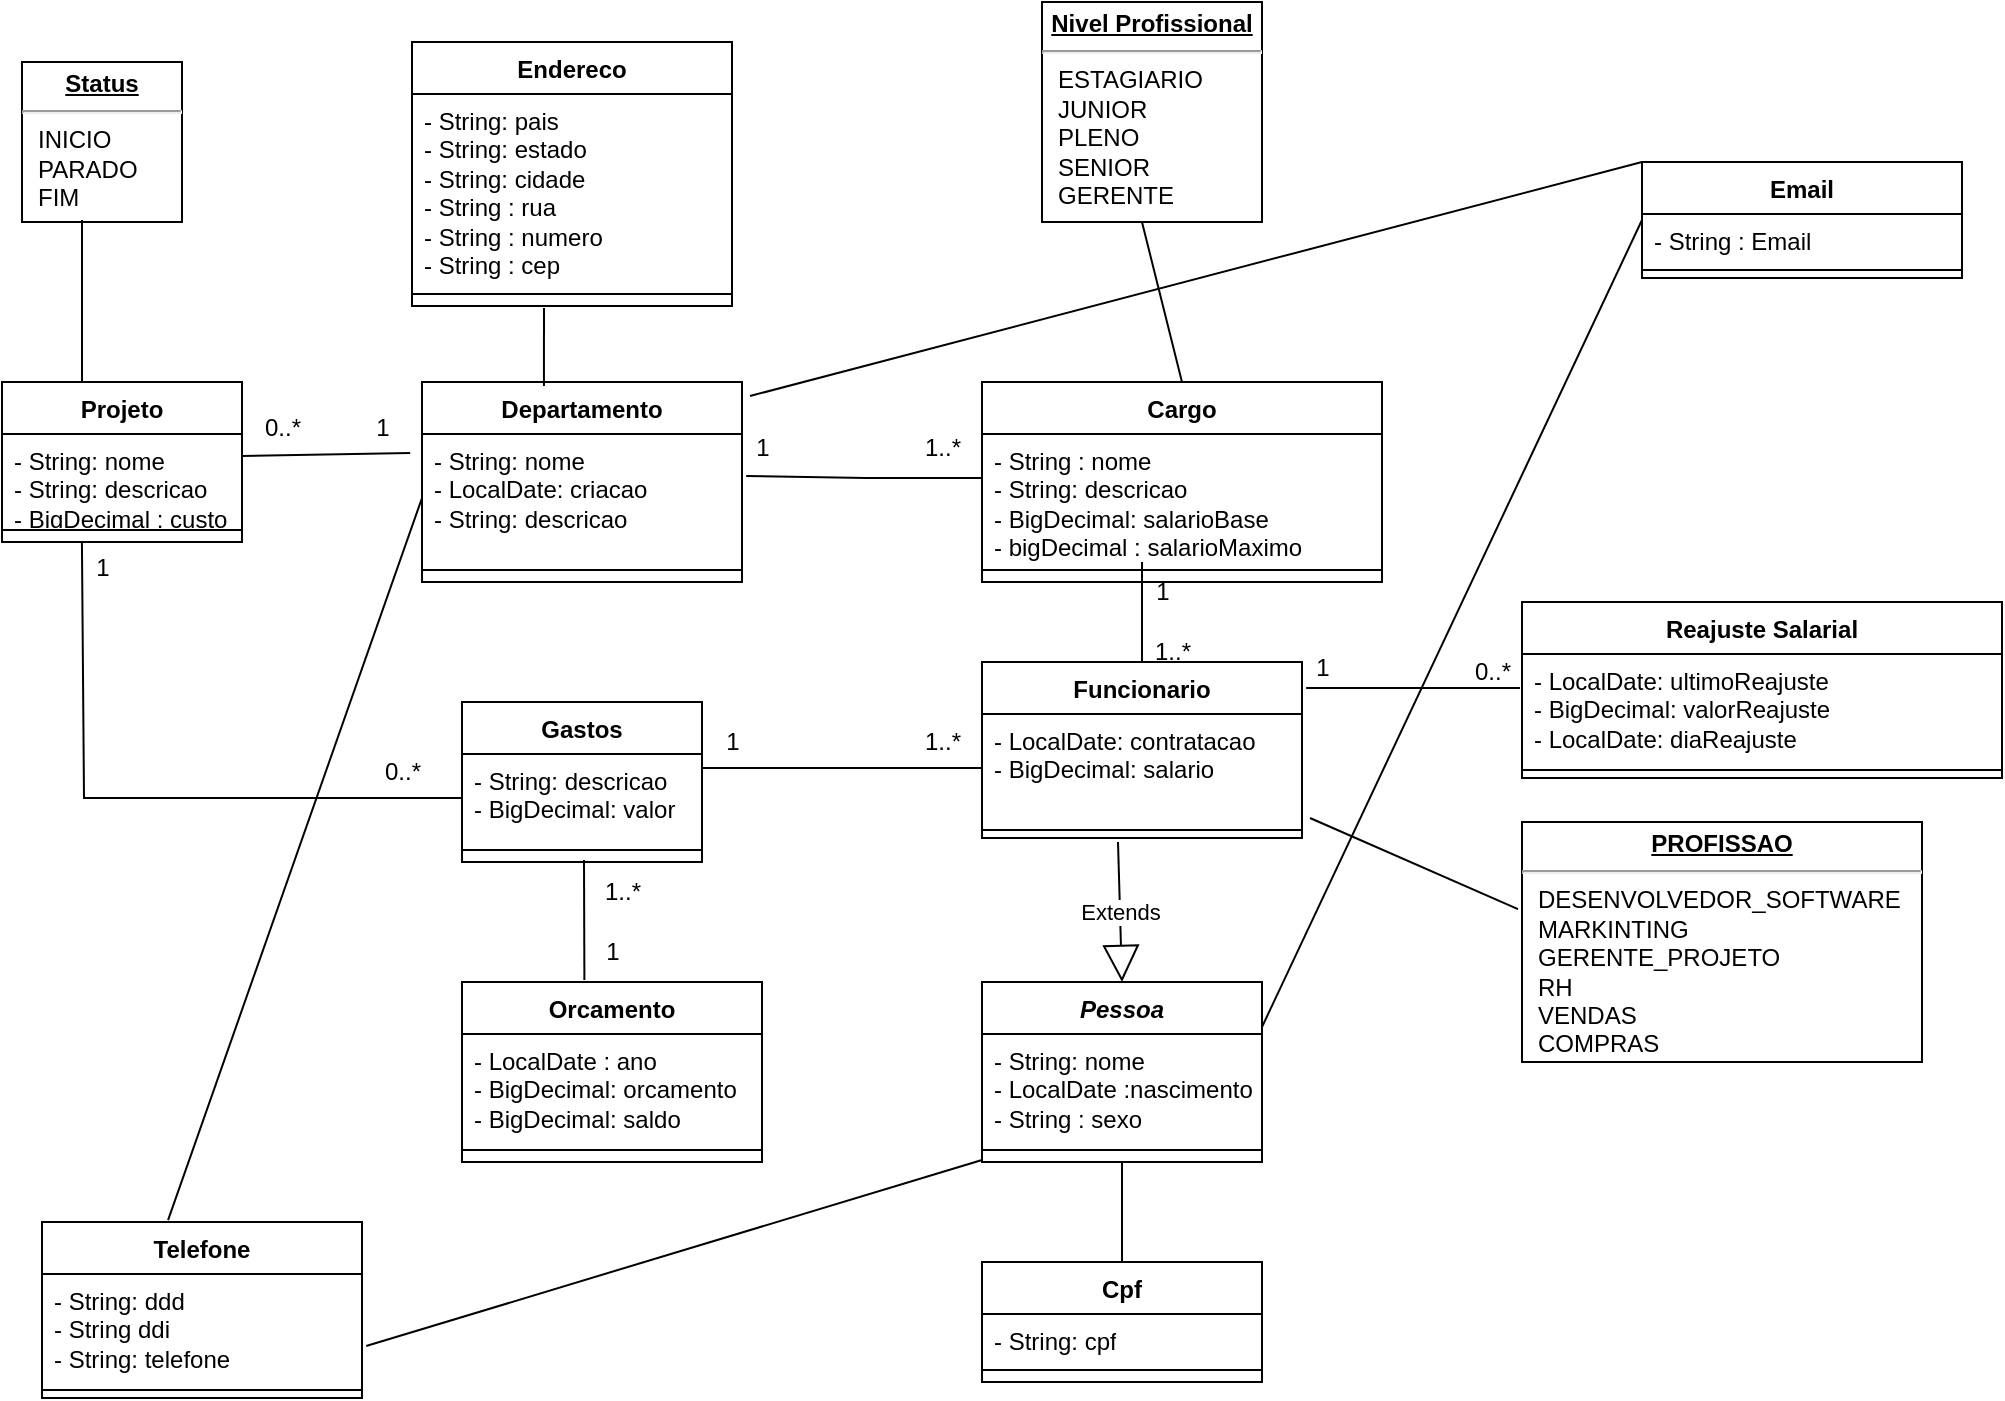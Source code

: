 <mxfile version="21.7.2" type="device">
  <diagram id="C5RBs43oDa-KdzZeNtuy" name="Page-1">
    <mxGraphModel dx="2159" dy="1649" grid="1" gridSize="10" guides="1" tooltips="1" connect="1" arrows="1" fold="1" page="1" pageScale="1" pageWidth="827" pageHeight="1169" math="0" shadow="0">
      <root>
        <mxCell id="WIyWlLk6GJQsqaUBKTNV-0" />
        <mxCell id="WIyWlLk6GJQsqaUBKTNV-1" parent="WIyWlLk6GJQsqaUBKTNV-0" />
        <mxCell id="eHexfXP3H9wMpKs3qsU0-0" value="Departamento&lt;br&gt;" style="swimlane;fontStyle=1;align=center;verticalAlign=top;childLayout=stackLayout;horizontal=1;startSize=26;horizontalStack=0;resizeParent=1;resizeParentMax=0;resizeLast=0;collapsible=1;marginBottom=0;whiteSpace=wrap;html=1;" parent="WIyWlLk6GJQsqaUBKTNV-1" vertex="1">
          <mxGeometry x="-540" y="-40" width="160" height="100" as="geometry" />
        </mxCell>
        <mxCell id="eHexfXP3H9wMpKs3qsU0-1" value="- String: nome&lt;br&gt;- LocalDate: criacao&lt;br&gt;- String: descricao" style="text;strokeColor=none;fillColor=none;align=left;verticalAlign=top;spacingLeft=4;spacingRight=4;overflow=hidden;rotatable=0;points=[[0,0.5],[1,0.5]];portConstraint=eastwest;whiteSpace=wrap;html=1;" parent="eHexfXP3H9wMpKs3qsU0-0" vertex="1">
          <mxGeometry y="26" width="160" height="64" as="geometry" />
        </mxCell>
        <mxCell id="eHexfXP3H9wMpKs3qsU0-2" value="" style="line;strokeWidth=1;fillColor=none;align=left;verticalAlign=middle;spacingTop=-1;spacingLeft=3;spacingRight=3;rotatable=0;labelPosition=right;points=[];portConstraint=eastwest;strokeColor=inherit;" parent="eHexfXP3H9wMpKs3qsU0-0" vertex="1">
          <mxGeometry y="90" width="160" height="8" as="geometry" />
        </mxCell>
        <mxCell id="eHexfXP3H9wMpKs3qsU0-3" value="+ method(type): type" style="text;strokeColor=none;fillColor=none;align=left;verticalAlign=top;spacingLeft=4;spacingRight=4;overflow=hidden;rotatable=0;points=[[0,0.5],[1,0.5]];portConstraint=eastwest;whiteSpace=wrap;html=1;" parent="eHexfXP3H9wMpKs3qsU0-0" vertex="1">
          <mxGeometry y="98" width="160" height="2" as="geometry" />
        </mxCell>
        <mxCell id="eHexfXP3H9wMpKs3qsU0-4" value="Endereco&lt;br&gt;" style="swimlane;fontStyle=1;align=center;verticalAlign=top;childLayout=stackLayout;horizontal=1;startSize=26;horizontalStack=0;resizeParent=1;resizeParentMax=0;resizeLast=0;collapsible=1;marginBottom=0;whiteSpace=wrap;html=1;" parent="WIyWlLk6GJQsqaUBKTNV-1" vertex="1">
          <mxGeometry x="-545" y="-210" width="160" height="132" as="geometry" />
        </mxCell>
        <mxCell id="eHexfXP3H9wMpKs3qsU0-5" value="- String: pais&lt;br&gt;- String: estado&lt;br&gt;- String: cidade&lt;br&gt;- String : rua&lt;br&gt;- String : numero&lt;br&gt;- String : cep" style="text;strokeColor=none;fillColor=none;align=left;verticalAlign=top;spacingLeft=4;spacingRight=4;overflow=hidden;rotatable=0;points=[[0,0.5],[1,0.5]];portConstraint=eastwest;whiteSpace=wrap;html=1;" parent="eHexfXP3H9wMpKs3qsU0-4" vertex="1">
          <mxGeometry y="26" width="160" height="96" as="geometry" />
        </mxCell>
        <mxCell id="eHexfXP3H9wMpKs3qsU0-6" value="" style="line;strokeWidth=1;fillColor=none;align=left;verticalAlign=middle;spacingTop=-1;spacingLeft=3;spacingRight=3;rotatable=0;labelPosition=right;points=[];portConstraint=eastwest;strokeColor=inherit;" parent="eHexfXP3H9wMpKs3qsU0-4" vertex="1">
          <mxGeometry y="122" width="160" height="8" as="geometry" />
        </mxCell>
        <mxCell id="eHexfXP3H9wMpKs3qsU0-7" value="+ method(type): type" style="text;strokeColor=none;fillColor=none;align=left;verticalAlign=top;spacingLeft=4;spacingRight=4;overflow=hidden;rotatable=0;points=[[0,0.5],[1,0.5]];portConstraint=eastwest;whiteSpace=wrap;html=1;" parent="eHexfXP3H9wMpKs3qsU0-4" vertex="1">
          <mxGeometry y="130" width="160" height="2" as="geometry" />
        </mxCell>
        <mxCell id="eHexfXP3H9wMpKs3qsU0-8" value="Orcamento&lt;br&gt;" style="swimlane;fontStyle=1;align=center;verticalAlign=top;childLayout=stackLayout;horizontal=1;startSize=26;horizontalStack=0;resizeParent=1;resizeParentMax=0;resizeLast=0;collapsible=1;marginBottom=0;whiteSpace=wrap;html=1;" parent="WIyWlLk6GJQsqaUBKTNV-1" vertex="1">
          <mxGeometry x="-520" y="260" width="150" height="90" as="geometry" />
        </mxCell>
        <mxCell id="eHexfXP3H9wMpKs3qsU0-9" value="- LocalDate : ano&lt;br&gt;- BigDecimal: orcamento&lt;br&gt;- BigDecimal: saldo" style="text;strokeColor=none;fillColor=none;align=left;verticalAlign=top;spacingLeft=4;spacingRight=4;overflow=hidden;rotatable=0;points=[[0,0.5],[1,0.5]];portConstraint=eastwest;whiteSpace=wrap;html=1;" parent="eHexfXP3H9wMpKs3qsU0-8" vertex="1">
          <mxGeometry y="26" width="150" height="54" as="geometry" />
        </mxCell>
        <mxCell id="eHexfXP3H9wMpKs3qsU0-10" value="" style="line;strokeWidth=1;fillColor=none;align=left;verticalAlign=middle;spacingTop=-1;spacingLeft=3;spacingRight=3;rotatable=0;labelPosition=right;points=[];portConstraint=eastwest;strokeColor=inherit;" parent="eHexfXP3H9wMpKs3qsU0-8" vertex="1">
          <mxGeometry y="80" width="150" height="8" as="geometry" />
        </mxCell>
        <mxCell id="eHexfXP3H9wMpKs3qsU0-11" value="+ method(type): type" style="text;strokeColor=none;fillColor=none;align=left;verticalAlign=top;spacingLeft=4;spacingRight=4;overflow=hidden;rotatable=0;points=[[0,0.5],[1,0.5]];portConstraint=eastwest;whiteSpace=wrap;html=1;" parent="eHexfXP3H9wMpKs3qsU0-8" vertex="1">
          <mxGeometry y="88" width="150" height="2" as="geometry" />
        </mxCell>
        <mxCell id="eHexfXP3H9wMpKs3qsU0-12" value="Gastos" style="swimlane;fontStyle=1;align=center;verticalAlign=top;childLayout=stackLayout;horizontal=1;startSize=26;horizontalStack=0;resizeParent=1;resizeParentMax=0;resizeLast=0;collapsible=1;marginBottom=0;whiteSpace=wrap;html=1;" parent="WIyWlLk6GJQsqaUBKTNV-1" vertex="1">
          <mxGeometry x="-520" y="120" width="120" height="80" as="geometry" />
        </mxCell>
        <mxCell id="eHexfXP3H9wMpKs3qsU0-13" value="- String: descricao&lt;br&gt;- BigDecimal: valor" style="text;strokeColor=none;fillColor=none;align=left;verticalAlign=top;spacingLeft=4;spacingRight=4;overflow=hidden;rotatable=0;points=[[0,0.5],[1,0.5]];portConstraint=eastwest;whiteSpace=wrap;html=1;" parent="eHexfXP3H9wMpKs3qsU0-12" vertex="1">
          <mxGeometry y="26" width="120" height="44" as="geometry" />
        </mxCell>
        <mxCell id="eHexfXP3H9wMpKs3qsU0-14" value="" style="line;strokeWidth=1;fillColor=none;align=left;verticalAlign=middle;spacingTop=-1;spacingLeft=3;spacingRight=3;rotatable=0;labelPosition=right;points=[];portConstraint=eastwest;strokeColor=inherit;" parent="eHexfXP3H9wMpKs3qsU0-12" vertex="1">
          <mxGeometry y="70" width="120" height="8" as="geometry" />
        </mxCell>
        <mxCell id="eHexfXP3H9wMpKs3qsU0-15" value="+ method(type): type" style="text;strokeColor=none;fillColor=none;align=left;verticalAlign=top;spacingLeft=4;spacingRight=4;overflow=hidden;rotatable=0;points=[[0,0.5],[1,0.5]];portConstraint=eastwest;whiteSpace=wrap;html=1;" parent="eHexfXP3H9wMpKs3qsU0-12" vertex="1">
          <mxGeometry y="78" width="120" height="2" as="geometry" />
        </mxCell>
        <mxCell id="eHexfXP3H9wMpKs3qsU0-16" value="Projeto" style="swimlane;fontStyle=1;align=center;verticalAlign=top;childLayout=stackLayout;horizontal=1;startSize=26;horizontalStack=0;resizeParent=1;resizeParentMax=0;resizeLast=0;collapsible=1;marginBottom=0;whiteSpace=wrap;html=1;" parent="WIyWlLk6GJQsqaUBKTNV-1" vertex="1">
          <mxGeometry x="-750" y="-40" width="120" height="80" as="geometry" />
        </mxCell>
        <mxCell id="eHexfXP3H9wMpKs3qsU0-17" value="- String: nome&lt;br&gt;- String: descricao&lt;br&gt;- BigDecimal : custo" style="text;strokeColor=none;fillColor=none;align=left;verticalAlign=top;spacingLeft=4;spacingRight=4;overflow=hidden;rotatable=0;points=[[0,0.5],[1,0.5]];portConstraint=eastwest;whiteSpace=wrap;html=1;" parent="eHexfXP3H9wMpKs3qsU0-16" vertex="1">
          <mxGeometry y="26" width="120" height="44" as="geometry" />
        </mxCell>
        <mxCell id="eHexfXP3H9wMpKs3qsU0-18" value="" style="line;strokeWidth=1;fillColor=none;align=left;verticalAlign=middle;spacingTop=-1;spacingLeft=3;spacingRight=3;rotatable=0;labelPosition=right;points=[];portConstraint=eastwest;strokeColor=inherit;" parent="eHexfXP3H9wMpKs3qsU0-16" vertex="1">
          <mxGeometry y="70" width="120" height="8" as="geometry" />
        </mxCell>
        <mxCell id="eHexfXP3H9wMpKs3qsU0-19" value="+ method(type): type" style="text;strokeColor=none;fillColor=none;align=left;verticalAlign=top;spacingLeft=4;spacingRight=4;overflow=hidden;rotatable=0;points=[[0,0.5],[1,0.5]];portConstraint=eastwest;whiteSpace=wrap;html=1;" parent="eHexfXP3H9wMpKs3qsU0-16" vertex="1">
          <mxGeometry y="78" width="120" height="2" as="geometry" />
        </mxCell>
        <mxCell id="eHexfXP3H9wMpKs3qsU0-20" value="&lt;p style=&quot;margin:0px;margin-top:4px;text-align:center;text-decoration:underline;&quot;&gt;&lt;b&gt;Status&lt;/b&gt;&lt;/p&gt;&lt;hr&gt;&lt;p style=&quot;margin:0px;margin-left:8px;&quot;&gt;INICIO&lt;/p&gt;&lt;p style=&quot;margin:0px;margin-left:8px;&quot;&gt;PARADO&lt;/p&gt;&lt;p style=&quot;margin:0px;margin-left:8px;&quot;&gt;FIM&lt;br&gt;&lt;br&gt;&lt;/p&gt;" style="verticalAlign=top;align=left;overflow=fill;fontSize=12;fontFamily=Helvetica;html=1;whiteSpace=wrap;" parent="WIyWlLk6GJQsqaUBKTNV-1" vertex="1">
          <mxGeometry x="-740" y="-200" width="80" height="80" as="geometry" />
        </mxCell>
        <mxCell id="eHexfXP3H9wMpKs3qsU0-21" value="&lt;i&gt;Pessoa&lt;/i&gt;" style="swimlane;fontStyle=1;align=center;verticalAlign=top;childLayout=stackLayout;horizontal=1;startSize=26;horizontalStack=0;resizeParent=1;resizeParentMax=0;resizeLast=0;collapsible=1;marginBottom=0;whiteSpace=wrap;html=1;" parent="WIyWlLk6GJQsqaUBKTNV-1" vertex="1">
          <mxGeometry x="-260" y="260" width="140" height="90" as="geometry" />
        </mxCell>
        <mxCell id="eHexfXP3H9wMpKs3qsU0-22" value="- String: nome&lt;br&gt;- LocalDate :nascimento&lt;br&gt;- String : sexo" style="text;strokeColor=none;fillColor=none;align=left;verticalAlign=top;spacingLeft=4;spacingRight=4;overflow=hidden;rotatable=0;points=[[0,0.5],[1,0.5]];portConstraint=eastwest;whiteSpace=wrap;html=1;" parent="eHexfXP3H9wMpKs3qsU0-21" vertex="1">
          <mxGeometry y="26" width="140" height="54" as="geometry" />
        </mxCell>
        <mxCell id="eHexfXP3H9wMpKs3qsU0-23" value="" style="line;strokeWidth=1;fillColor=none;align=left;verticalAlign=middle;spacingTop=-1;spacingLeft=3;spacingRight=3;rotatable=0;labelPosition=right;points=[];portConstraint=eastwest;strokeColor=inherit;" parent="eHexfXP3H9wMpKs3qsU0-21" vertex="1">
          <mxGeometry y="80" width="140" height="8" as="geometry" />
        </mxCell>
        <mxCell id="eHexfXP3H9wMpKs3qsU0-24" value="+ method(type): type" style="text;strokeColor=none;fillColor=none;align=left;verticalAlign=top;spacingLeft=4;spacingRight=4;overflow=hidden;rotatable=0;points=[[0,0.5],[1,0.5]];portConstraint=eastwest;whiteSpace=wrap;html=1;" parent="eHexfXP3H9wMpKs3qsU0-21" vertex="1">
          <mxGeometry y="88" width="140" height="2" as="geometry" />
        </mxCell>
        <mxCell id="eHexfXP3H9wMpKs3qsU0-25" value="Funcionario&lt;br&gt;" style="swimlane;fontStyle=1;align=center;verticalAlign=top;childLayout=stackLayout;horizontal=1;startSize=26;horizontalStack=0;resizeParent=1;resizeParentMax=0;resizeLast=0;collapsible=1;marginBottom=0;whiteSpace=wrap;html=1;" parent="WIyWlLk6GJQsqaUBKTNV-1" vertex="1">
          <mxGeometry x="-260" y="100" width="160" height="88" as="geometry" />
        </mxCell>
        <mxCell id="eHexfXP3H9wMpKs3qsU0-26" value="- LocalDate: contratacao&lt;br&gt;- BigDecimal: salario&lt;br&gt;" style="text;strokeColor=none;fillColor=none;align=left;verticalAlign=top;spacingLeft=4;spacingRight=4;overflow=hidden;rotatable=0;points=[[0,0.5],[1,0.5]];portConstraint=eastwest;whiteSpace=wrap;html=1;" parent="eHexfXP3H9wMpKs3qsU0-25" vertex="1">
          <mxGeometry y="26" width="160" height="54" as="geometry" />
        </mxCell>
        <mxCell id="eHexfXP3H9wMpKs3qsU0-27" value="" style="line;strokeWidth=1;fillColor=none;align=left;verticalAlign=middle;spacingTop=-1;spacingLeft=3;spacingRight=3;rotatable=0;labelPosition=right;points=[];portConstraint=eastwest;strokeColor=inherit;" parent="eHexfXP3H9wMpKs3qsU0-25" vertex="1">
          <mxGeometry y="80" width="160" height="8" as="geometry" />
        </mxCell>
        <mxCell id="eHexfXP3H9wMpKs3qsU0-29" value="Cargo" style="swimlane;fontStyle=1;align=center;verticalAlign=top;childLayout=stackLayout;horizontal=1;startSize=26;horizontalStack=0;resizeParent=1;resizeParentMax=0;resizeLast=0;collapsible=1;marginBottom=0;whiteSpace=wrap;html=1;" parent="WIyWlLk6GJQsqaUBKTNV-1" vertex="1">
          <mxGeometry x="-260" y="-40" width="200" height="100" as="geometry" />
        </mxCell>
        <mxCell id="eHexfXP3H9wMpKs3qsU0-30" value="- String : nome&lt;br&gt;- String: descricao&lt;br&gt;- BigDecimal: salarioBase&lt;br&gt;- bigDecimal : salarioMaximo" style="text;strokeColor=none;fillColor=none;align=left;verticalAlign=top;spacingLeft=4;spacingRight=4;overflow=hidden;rotatable=0;points=[[0,0.5],[1,0.5]];portConstraint=eastwest;whiteSpace=wrap;html=1;" parent="eHexfXP3H9wMpKs3qsU0-29" vertex="1">
          <mxGeometry y="26" width="200" height="64" as="geometry" />
        </mxCell>
        <mxCell id="eHexfXP3H9wMpKs3qsU0-31" value="" style="line;strokeWidth=1;fillColor=none;align=left;verticalAlign=middle;spacingTop=-1;spacingLeft=3;spacingRight=3;rotatable=0;labelPosition=right;points=[];portConstraint=eastwest;strokeColor=inherit;" parent="eHexfXP3H9wMpKs3qsU0-29" vertex="1">
          <mxGeometry y="90" width="200" height="8" as="geometry" />
        </mxCell>
        <mxCell id="eHexfXP3H9wMpKs3qsU0-32" value="+ method(type): type" style="text;strokeColor=none;fillColor=none;align=left;verticalAlign=top;spacingLeft=4;spacingRight=4;overflow=hidden;rotatable=0;points=[[0,0.5],[1,0.5]];portConstraint=eastwest;whiteSpace=wrap;html=1;" parent="eHexfXP3H9wMpKs3qsU0-29" vertex="1">
          <mxGeometry y="98" width="200" height="2" as="geometry" />
        </mxCell>
        <mxCell id="eHexfXP3H9wMpKs3qsU0-33" value="&lt;p style=&quot;margin:0px;margin-top:4px;text-align:center;text-decoration:underline;&quot;&gt;&lt;b&gt;PROFISSAO&lt;/b&gt;&lt;/p&gt;&lt;hr&gt;&lt;p style=&quot;margin:0px;margin-left:8px;&quot;&gt;DESENVOLVEDOR_SOFTWARE&lt;/p&gt;&lt;p style=&quot;margin:0px;margin-left:8px;&quot;&gt;MARKINTING&lt;/p&gt;&lt;p style=&quot;margin:0px;margin-left:8px;&quot;&gt;GERENTE_PROJETO&lt;/p&gt;&lt;p style=&quot;margin:0px;margin-left:8px;&quot;&gt;RH&lt;/p&gt;&lt;p style=&quot;margin:0px;margin-left:8px;&quot;&gt;VENDAS&lt;/p&gt;&lt;p style=&quot;margin:0px;margin-left:8px;&quot;&gt;COMPRAS&lt;/p&gt;&lt;p style=&quot;margin:0px;margin-left:8px;&quot;&gt;&lt;br&gt;&lt;/p&gt;" style="verticalAlign=top;align=left;overflow=fill;fontSize=12;fontFamily=Helvetica;html=1;whiteSpace=wrap;" parent="WIyWlLk6GJQsqaUBKTNV-1" vertex="1">
          <mxGeometry x="10" y="180" width="200" height="120" as="geometry" />
        </mxCell>
        <mxCell id="eHexfXP3H9wMpKs3qsU0-37" value="Extends" style="endArrow=block;endSize=16;endFill=0;html=1;rounded=0;entryX=0.5;entryY=0;entryDx=0;entryDy=0;" parent="WIyWlLk6GJQsqaUBKTNV-1" target="eHexfXP3H9wMpKs3qsU0-21" edge="1">
          <mxGeometry width="160" relative="1" as="geometry">
            <mxPoint x="-192" y="190" as="sourcePoint" />
            <mxPoint x="-300" y="140" as="targetPoint" />
          </mxGeometry>
        </mxCell>
        <mxCell id="eHexfXP3H9wMpKs3qsU0-46" value="" style="endArrow=none;html=1;edgeStyle=orthogonalEdgeStyle;rounded=0;exitX=0.381;exitY=0.02;exitDx=0;exitDy=0;exitPerimeter=0;" parent="WIyWlLk6GJQsqaUBKTNV-1" edge="1" source="eHexfXP3H9wMpKs3qsU0-0">
          <mxGeometry relative="1" as="geometry">
            <mxPoint x="-461" y="-40" as="sourcePoint" />
            <mxPoint x="-479" y="-77" as="targetPoint" />
            <Array as="points">
              <mxPoint x="-479" y="-77" />
            </Array>
          </mxGeometry>
        </mxCell>
        <mxCell id="eHexfXP3H9wMpKs3qsU0-54" value="" style="endArrow=none;html=1;edgeStyle=orthogonalEdgeStyle;rounded=0;entryX=0;entryY=0.278;entryDx=0;entryDy=0;entryPerimeter=0;exitX=1.013;exitY=0.257;exitDx=0;exitDy=0;exitPerimeter=0;" parent="WIyWlLk6GJQsqaUBKTNV-1" edge="1">
          <mxGeometry relative="1" as="geometry">
            <mxPoint x="-377.92" y="7.008" as="sourcePoint" />
            <mxPoint x="-260" y="3.002" as="targetPoint" />
            <Array as="points">
              <mxPoint x="-318" y="8" />
              <mxPoint x="-259" y="8" />
            </Array>
          </mxGeometry>
        </mxCell>
        <mxCell id="eHexfXP3H9wMpKs3qsU0-57" value="1..*" style="text;html=1;align=center;verticalAlign=middle;resizable=0;points=[];autosize=1;strokeColor=none;fillColor=none;" parent="WIyWlLk6GJQsqaUBKTNV-1" vertex="1">
          <mxGeometry x="-300" y="-22" width="40" height="30" as="geometry" />
        </mxCell>
        <mxCell id="eHexfXP3H9wMpKs3qsU0-58" value="1" style="text;html=1;align=center;verticalAlign=middle;resizable=0;points=[];autosize=1;strokeColor=none;fillColor=none;" parent="WIyWlLk6GJQsqaUBKTNV-1" vertex="1">
          <mxGeometry x="-385" y="-22" width="30" height="30" as="geometry" />
        </mxCell>
        <mxCell id="eHexfXP3H9wMpKs3qsU0-62" value="" style="endArrow=none;html=1;edgeStyle=orthogonalEdgeStyle;rounded=0;entryX=0.5;entryY=0;entryDx=0;entryDy=0;" parent="WIyWlLk6GJQsqaUBKTNV-1" target="eHexfXP3H9wMpKs3qsU0-25" edge="1">
          <mxGeometry relative="1" as="geometry">
            <mxPoint x="-180" y="50" as="sourcePoint" />
            <mxPoint x="-300" y="120" as="targetPoint" />
            <Array as="points">
              <mxPoint x="-180" y="54" />
            </Array>
          </mxGeometry>
        </mxCell>
        <mxCell id="eHexfXP3H9wMpKs3qsU0-65" value="1..*&lt;br&gt;" style="text;html=1;align=center;verticalAlign=middle;resizable=0;points=[];autosize=1;strokeColor=none;fillColor=none;" parent="WIyWlLk6GJQsqaUBKTNV-1" vertex="1">
          <mxGeometry x="-185" y="80" width="40" height="30" as="geometry" />
        </mxCell>
        <mxCell id="kp1k-35dx3eQiT--pX-n-0" value="" style="endArrow=none;html=1;rounded=0;entryX=-0.01;entryY=0.363;entryDx=0;entryDy=0;entryPerimeter=0;" parent="WIyWlLk6GJQsqaUBKTNV-1" target="eHexfXP3H9wMpKs3qsU0-33" edge="1">
          <mxGeometry width="50" height="50" relative="1" as="geometry">
            <mxPoint x="-96" y="178" as="sourcePoint" />
            <mxPoint x="-270" y="120" as="targetPoint" />
          </mxGeometry>
        </mxCell>
        <mxCell id="kp1k-35dx3eQiT--pX-n-3" value="" style="endArrow=none;html=1;rounded=0;exitX=0.408;exitY=-0.011;exitDx=0;exitDy=0;exitPerimeter=0;entryX=0.025;entryY=-0.033;entryDx=0;entryDy=0;entryPerimeter=0;" parent="WIyWlLk6GJQsqaUBKTNV-1" source="eHexfXP3H9wMpKs3qsU0-8" target="kp1k-35dx3eQiT--pX-n-4" edge="1">
          <mxGeometry width="50" height="50" relative="1" as="geometry">
            <mxPoint x="-320" y="180" as="sourcePoint" />
            <mxPoint x="-471" y="200" as="targetPoint" />
          </mxGeometry>
        </mxCell>
        <mxCell id="kp1k-35dx3eQiT--pX-n-4" value="1..*" style="text;html=1;align=center;verticalAlign=middle;resizable=0;points=[];autosize=1;strokeColor=none;fillColor=none;" parent="WIyWlLk6GJQsqaUBKTNV-1" vertex="1">
          <mxGeometry x="-460" y="200" width="40" height="30" as="geometry" />
        </mxCell>
        <mxCell id="kp1k-35dx3eQiT--pX-n-7" value="1&lt;br&gt;" style="text;html=1;align=center;verticalAlign=middle;resizable=0;points=[];autosize=1;strokeColor=none;fillColor=none;" parent="WIyWlLk6GJQsqaUBKTNV-1" vertex="1">
          <mxGeometry x="-460" y="230" width="30" height="30" as="geometry" />
        </mxCell>
        <mxCell id="kp1k-35dx3eQiT--pX-n-8" value="1&lt;br&gt;" style="text;html=1;align=center;verticalAlign=middle;resizable=0;points=[];autosize=1;strokeColor=none;fillColor=none;" parent="WIyWlLk6GJQsqaUBKTNV-1" vertex="1">
          <mxGeometry x="-185" y="50" width="30" height="30" as="geometry" />
        </mxCell>
        <mxCell id="kp1k-35dx3eQiT--pX-n-10" value="" style="endArrow=none;html=1;rounded=0;entryX=-0.037;entryY=0.149;entryDx=0;entryDy=0;entryPerimeter=0;" parent="WIyWlLk6GJQsqaUBKTNV-1" target="eHexfXP3H9wMpKs3qsU0-1" edge="1">
          <mxGeometry width="50" height="50" relative="1" as="geometry">
            <mxPoint x="-630" y="-3" as="sourcePoint" />
            <mxPoint x="-270" y="130" as="targetPoint" />
          </mxGeometry>
        </mxCell>
        <mxCell id="kp1k-35dx3eQiT--pX-n-13" value="0..*" style="text;html=1;align=center;verticalAlign=middle;resizable=0;points=[];autosize=1;strokeColor=none;fillColor=none;" parent="WIyWlLk6GJQsqaUBKTNV-1" vertex="1">
          <mxGeometry x="-630" y="-32" width="40" height="30" as="geometry" />
        </mxCell>
        <mxCell id="kp1k-35dx3eQiT--pX-n-14" value="1&lt;br&gt;" style="text;html=1;align=center;verticalAlign=middle;resizable=0;points=[];autosize=1;strokeColor=none;fillColor=none;" parent="WIyWlLk6GJQsqaUBKTNV-1" vertex="1">
          <mxGeometry x="-575" y="-32" width="30" height="30" as="geometry" />
        </mxCell>
        <mxCell id="kp1k-35dx3eQiT--pX-n-16" value="" style="endArrow=none;html=1;rounded=0;exitX=0.375;exitY=0.988;exitDx=0;exitDy=0;exitPerimeter=0;" parent="WIyWlLk6GJQsqaUBKTNV-1" source="eHexfXP3H9wMpKs3qsU0-20" edge="1">
          <mxGeometry width="50" height="50" relative="1" as="geometry">
            <mxPoint x="-700" y="120" as="sourcePoint" />
            <mxPoint x="-710" y="-40" as="targetPoint" />
          </mxGeometry>
        </mxCell>
        <mxCell id="kp1k-35dx3eQiT--pX-n-19" value="" style="endArrow=none;html=1;rounded=0;entryX=0;entryY=0.5;entryDx=0;entryDy=0;" parent="WIyWlLk6GJQsqaUBKTNV-1" target="eHexfXP3H9wMpKs3qsU0-26" edge="1">
          <mxGeometry width="50" height="50" relative="1" as="geometry">
            <mxPoint x="-400" y="153" as="sourcePoint" />
            <mxPoint x="-270" y="70" as="targetPoint" />
          </mxGeometry>
        </mxCell>
        <mxCell id="kp1k-35dx3eQiT--pX-n-20" value="1..*" style="text;html=1;align=center;verticalAlign=middle;resizable=0;points=[];autosize=1;strokeColor=none;fillColor=none;" parent="WIyWlLk6GJQsqaUBKTNV-1" vertex="1">
          <mxGeometry x="-300" y="125" width="40" height="30" as="geometry" />
        </mxCell>
        <mxCell id="kp1k-35dx3eQiT--pX-n-21" value="1" style="text;html=1;align=center;verticalAlign=middle;resizable=0;points=[];autosize=1;strokeColor=none;fillColor=none;" parent="WIyWlLk6GJQsqaUBKTNV-1" vertex="1">
          <mxGeometry x="-400" y="125" width="30" height="30" as="geometry" />
        </mxCell>
        <mxCell id="kp1k-35dx3eQiT--pX-n-23" value="" style="endArrow=none;html=1;rounded=0;entryX=0.333;entryY=1;entryDx=0;entryDy=0;entryPerimeter=0;exitX=0;exitY=0.5;exitDx=0;exitDy=0;" parent="WIyWlLk6GJQsqaUBKTNV-1" source="eHexfXP3H9wMpKs3qsU0-13" target="eHexfXP3H9wMpKs3qsU0-19" edge="1">
          <mxGeometry width="50" height="50" relative="1" as="geometry">
            <mxPoint x="-320" y="130" as="sourcePoint" />
            <mxPoint x="-270" y="80" as="targetPoint" />
            <Array as="points">
              <mxPoint x="-709" y="168" />
            </Array>
          </mxGeometry>
        </mxCell>
        <mxCell id="kp1k-35dx3eQiT--pX-n-24" value="0..*" style="text;html=1;align=center;verticalAlign=middle;resizable=0;points=[];autosize=1;strokeColor=none;fillColor=none;" parent="WIyWlLk6GJQsqaUBKTNV-1" vertex="1">
          <mxGeometry x="-570" y="140" width="40" height="30" as="geometry" />
        </mxCell>
        <mxCell id="kp1k-35dx3eQiT--pX-n-25" value="1" style="text;html=1;align=center;verticalAlign=middle;resizable=0;points=[];autosize=1;strokeColor=none;fillColor=none;" parent="WIyWlLk6GJQsqaUBKTNV-1" vertex="1">
          <mxGeometry x="-715" y="38" width="30" height="30" as="geometry" />
        </mxCell>
        <mxCell id="kp1k-35dx3eQiT--pX-n-26" value="Telefone" style="swimlane;fontStyle=1;align=center;verticalAlign=top;childLayout=stackLayout;horizontal=1;startSize=26;horizontalStack=0;resizeParent=1;resizeParentMax=0;resizeLast=0;collapsible=1;marginBottom=0;whiteSpace=wrap;html=1;" parent="WIyWlLk6GJQsqaUBKTNV-1" vertex="1">
          <mxGeometry x="-730" y="380" width="160" height="88" as="geometry" />
        </mxCell>
        <mxCell id="kp1k-35dx3eQiT--pX-n-27" value="- String: ddd&lt;br&gt;- String ddi&lt;br&gt;- String: telefone" style="text;strokeColor=none;fillColor=none;align=left;verticalAlign=top;spacingLeft=4;spacingRight=4;overflow=hidden;rotatable=0;points=[[0,0.5],[1,0.5]];portConstraint=eastwest;whiteSpace=wrap;html=1;" parent="kp1k-35dx3eQiT--pX-n-26" vertex="1">
          <mxGeometry y="26" width="160" height="54" as="geometry" />
        </mxCell>
        <mxCell id="kp1k-35dx3eQiT--pX-n-28" value="" style="line;strokeWidth=1;fillColor=none;align=left;verticalAlign=middle;spacingTop=-1;spacingLeft=3;spacingRight=3;rotatable=0;labelPosition=right;points=[];portConstraint=eastwest;strokeColor=inherit;" parent="kp1k-35dx3eQiT--pX-n-26" vertex="1">
          <mxGeometry y="80" width="160" height="8" as="geometry" />
        </mxCell>
        <mxCell id="kp1k-35dx3eQiT--pX-n-34" value="" style="endArrow=none;html=1;rounded=0;entryX=1.013;entryY=0.667;entryDx=0;entryDy=0;entryPerimeter=0;exitX=0;exitY=0.5;exitDx=0;exitDy=0;" parent="WIyWlLk6GJQsqaUBKTNV-1" source="eHexfXP3H9wMpKs3qsU0-24" target="kp1k-35dx3eQiT--pX-n-27" edge="1">
          <mxGeometry width="50" height="50" relative="1" as="geometry">
            <mxPoint x="-120" y="350" as="sourcePoint" />
            <mxPoint x="-10" y="313" as="targetPoint" />
          </mxGeometry>
        </mxCell>
        <mxCell id="kp1k-35dx3eQiT--pX-n-35" value="Cpf" style="swimlane;fontStyle=1;align=center;verticalAlign=top;childLayout=stackLayout;horizontal=1;startSize=26;horizontalStack=0;resizeParent=1;resizeParentMax=0;resizeLast=0;collapsible=1;marginBottom=0;whiteSpace=wrap;html=1;" parent="WIyWlLk6GJQsqaUBKTNV-1" vertex="1">
          <mxGeometry x="-260" y="400" width="140" height="60" as="geometry" />
        </mxCell>
        <mxCell id="kp1k-35dx3eQiT--pX-n-36" value="- String: cpf" style="text;strokeColor=none;fillColor=none;align=left;verticalAlign=top;spacingLeft=4;spacingRight=4;overflow=hidden;rotatable=0;points=[[0,0.5],[1,0.5]];portConstraint=eastwest;whiteSpace=wrap;html=1;" parent="kp1k-35dx3eQiT--pX-n-35" vertex="1">
          <mxGeometry y="26" width="140" height="24" as="geometry" />
        </mxCell>
        <mxCell id="kp1k-35dx3eQiT--pX-n-37" value="" style="line;strokeWidth=1;fillColor=none;align=left;verticalAlign=middle;spacingTop=-1;spacingLeft=3;spacingRight=3;rotatable=0;labelPosition=right;points=[];portConstraint=eastwest;strokeColor=inherit;" parent="kp1k-35dx3eQiT--pX-n-35" vertex="1">
          <mxGeometry y="50" width="140" height="8" as="geometry" />
        </mxCell>
        <mxCell id="kp1k-35dx3eQiT--pX-n-38" value="+ method(type): type" style="text;strokeColor=none;fillColor=none;align=left;verticalAlign=top;spacingLeft=4;spacingRight=4;overflow=hidden;rotatable=0;points=[[0,0.5],[1,0.5]];portConstraint=eastwest;whiteSpace=wrap;html=1;" parent="kp1k-35dx3eQiT--pX-n-35" vertex="1">
          <mxGeometry y="58" width="140" height="2" as="geometry" />
        </mxCell>
        <mxCell id="kp1k-35dx3eQiT--pX-n-39" value="" style="endArrow=none;html=1;rounded=0;exitX=0.5;exitY=0;exitDx=0;exitDy=0;" parent="WIyWlLk6GJQsqaUBKTNV-1" source="kp1k-35dx3eQiT--pX-n-35" edge="1">
          <mxGeometry width="50" height="50" relative="1" as="geometry">
            <mxPoint x="-320" y="330" as="sourcePoint" />
            <mxPoint x="-190" y="350" as="targetPoint" />
          </mxGeometry>
        </mxCell>
        <mxCell id="pN_A8Vao5rNuKBs17xrK-0" value="&lt;p style=&quot;margin:0px;margin-top:4px;text-align:center;text-decoration:underline;&quot;&gt;&lt;b&gt;Nivel Profissional&lt;/b&gt;&lt;/p&gt;&lt;hr&gt;&lt;p style=&quot;margin:0px;margin-left:8px;&quot;&gt;&lt;span style=&quot;background-color: initial;&quot;&gt;ESTAGIARIO&lt;/span&gt;&lt;/p&gt;&lt;p style=&quot;margin:0px;margin-left:8px;&quot;&gt;&lt;span style=&quot;background-color: initial;&quot;&gt;JUNIOR&lt;/span&gt;&lt;/p&gt;&lt;p style=&quot;margin:0px;margin-left:8px;&quot;&gt;PLENO&lt;/p&gt;&lt;p style=&quot;margin:0px;margin-left:8px;&quot;&gt;SENIOR&lt;/p&gt;&lt;p style=&quot;margin:0px;margin-left:8px;&quot;&gt;GERENTE&lt;/p&gt;&lt;p style=&quot;margin:0px;margin-left:8px;&quot;&gt;&lt;br&gt;&lt;/p&gt;" style="verticalAlign=top;align=left;overflow=fill;fontSize=12;fontFamily=Helvetica;html=1;whiteSpace=wrap;" parent="WIyWlLk6GJQsqaUBKTNV-1" vertex="1">
          <mxGeometry x="-230" y="-230" width="110" height="110" as="geometry" />
        </mxCell>
        <mxCell id="pN_A8Vao5rNuKBs17xrK-1" value="" style="endArrow=none;html=1;rounded=0;exitX=0.5;exitY=0;exitDx=0;exitDy=0;" parent="WIyWlLk6GJQsqaUBKTNV-1" source="eHexfXP3H9wMpKs3qsU0-29" edge="1">
          <mxGeometry width="50" height="50" relative="1" as="geometry">
            <mxPoint x="-240" y="140" as="sourcePoint" />
            <mxPoint x="-180" y="-120" as="targetPoint" />
          </mxGeometry>
        </mxCell>
        <mxCell id="pN_A8Vao5rNuKBs17xrK-6" value="Reajuste Salarial" style="swimlane;fontStyle=1;align=center;verticalAlign=top;childLayout=stackLayout;horizontal=1;startSize=26;horizontalStack=0;resizeParent=1;resizeParentMax=0;resizeLast=0;collapsible=1;marginBottom=0;whiteSpace=wrap;html=1;" parent="WIyWlLk6GJQsqaUBKTNV-1" vertex="1">
          <mxGeometry x="10" y="70" width="240" height="88" as="geometry" />
        </mxCell>
        <mxCell id="pN_A8Vao5rNuKBs17xrK-7" value="- LocalDate: ultimoReajuste&lt;br&gt;- BigDecimal: valorReajuste&lt;br&gt;- LocalDate: diaReajuste" style="text;strokeColor=none;fillColor=none;align=left;verticalAlign=top;spacingLeft=4;spacingRight=4;overflow=hidden;rotatable=0;points=[[0,0.5],[1,0.5]];portConstraint=eastwest;whiteSpace=wrap;html=1;" parent="pN_A8Vao5rNuKBs17xrK-6" vertex="1">
          <mxGeometry y="26" width="240" height="54" as="geometry" />
        </mxCell>
        <mxCell id="pN_A8Vao5rNuKBs17xrK-8" value="" style="line;strokeWidth=1;fillColor=none;align=left;verticalAlign=middle;spacingTop=-1;spacingLeft=3;spacingRight=3;rotatable=0;labelPosition=right;points=[];portConstraint=eastwest;strokeColor=inherit;" parent="pN_A8Vao5rNuKBs17xrK-6" vertex="1">
          <mxGeometry y="80" width="240" height="8" as="geometry" />
        </mxCell>
        <mxCell id="pN_A8Vao5rNuKBs17xrK-9" value="" style="endArrow=none;html=1;edgeStyle=orthogonalEdgeStyle;rounded=0;exitX=1.013;exitY=0.148;exitDx=0;exitDy=0;exitPerimeter=0;" parent="WIyWlLk6GJQsqaUBKTNV-1" source="eHexfXP3H9wMpKs3qsU0-25" edge="1">
          <mxGeometry relative="1" as="geometry">
            <mxPoint x="-300" y="110" as="sourcePoint" />
            <mxPoint x="9" y="113" as="targetPoint" />
          </mxGeometry>
        </mxCell>
        <mxCell id="pN_A8Vao5rNuKBs17xrK-12" value="0..*" style="text;html=1;align=center;verticalAlign=middle;resizable=0;points=[];autosize=1;strokeColor=none;fillColor=none;" parent="WIyWlLk6GJQsqaUBKTNV-1" vertex="1">
          <mxGeometry x="-25" y="90" width="40" height="30" as="geometry" />
        </mxCell>
        <mxCell id="pN_A8Vao5rNuKBs17xrK-13" value="1" style="text;html=1;align=center;verticalAlign=middle;resizable=0;points=[];autosize=1;strokeColor=none;fillColor=none;" parent="WIyWlLk6GJQsqaUBKTNV-1" vertex="1">
          <mxGeometry x="-105" y="88" width="30" height="30" as="geometry" />
        </mxCell>
        <mxCell id="BM9GZISg4jxVqDojw0wy-0" value="Email" style="swimlane;fontStyle=1;align=center;verticalAlign=top;childLayout=stackLayout;horizontal=1;startSize=26;horizontalStack=0;resizeParent=1;resizeParentMax=0;resizeLast=0;collapsible=1;marginBottom=0;whiteSpace=wrap;html=1;" vertex="1" parent="WIyWlLk6GJQsqaUBKTNV-1">
          <mxGeometry x="70" y="-150" width="160" height="58" as="geometry" />
        </mxCell>
        <mxCell id="BM9GZISg4jxVqDojw0wy-1" value="- String : Email" style="text;strokeColor=none;fillColor=none;align=left;verticalAlign=top;spacingLeft=4;spacingRight=4;overflow=hidden;rotatable=0;points=[[0,0.5],[1,0.5]];portConstraint=eastwest;whiteSpace=wrap;html=1;" vertex="1" parent="BM9GZISg4jxVqDojw0wy-0">
          <mxGeometry y="26" width="160" height="24" as="geometry" />
        </mxCell>
        <mxCell id="BM9GZISg4jxVqDojw0wy-2" value="" style="line;strokeWidth=1;fillColor=none;align=left;verticalAlign=middle;spacingTop=-1;spacingLeft=3;spacingRight=3;rotatable=0;labelPosition=right;points=[];portConstraint=eastwest;strokeColor=inherit;" vertex="1" parent="BM9GZISg4jxVqDojw0wy-0">
          <mxGeometry y="50" width="160" height="8" as="geometry" />
        </mxCell>
        <mxCell id="BM9GZISg4jxVqDojw0wy-3" value="" style="endArrow=none;html=1;rounded=0;entryX=0;entryY=0.5;entryDx=0;entryDy=0;exitX=1;exitY=0.25;exitDx=0;exitDy=0;" edge="1" parent="WIyWlLk6GJQsqaUBKTNV-1" source="eHexfXP3H9wMpKs3qsU0-21" target="BM9GZISg4jxVqDojw0wy-0">
          <mxGeometry width="50" height="50" relative="1" as="geometry">
            <mxPoint x="-280" y="320" as="sourcePoint" />
            <mxPoint x="-230" y="270" as="targetPoint" />
          </mxGeometry>
        </mxCell>
        <mxCell id="BM9GZISg4jxVqDojw0wy-6" value="" style="endArrow=none;html=1;rounded=0;entryX=0;entryY=0;entryDx=0;entryDy=0;" edge="1" parent="WIyWlLk6GJQsqaUBKTNV-1" target="BM9GZISg4jxVqDojw0wy-0">
          <mxGeometry width="50" height="50" relative="1" as="geometry">
            <mxPoint x="-376" y="-33" as="sourcePoint" />
            <mxPoint x="-230" y="-50" as="targetPoint" />
          </mxGeometry>
        </mxCell>
        <mxCell id="BM9GZISg4jxVqDojw0wy-8" value="" style="endArrow=none;html=1;rounded=0;exitX=0.394;exitY=-0.011;exitDx=0;exitDy=0;exitPerimeter=0;entryX=0;entryY=0.5;entryDx=0;entryDy=0;" edge="1" parent="WIyWlLk6GJQsqaUBKTNV-1" source="kp1k-35dx3eQiT--pX-n-26" target="eHexfXP3H9wMpKs3qsU0-1">
          <mxGeometry width="50" height="50" relative="1" as="geometry">
            <mxPoint x="-280" y="300" as="sourcePoint" />
            <mxPoint x="-230" y="250" as="targetPoint" />
          </mxGeometry>
        </mxCell>
      </root>
    </mxGraphModel>
  </diagram>
</mxfile>
